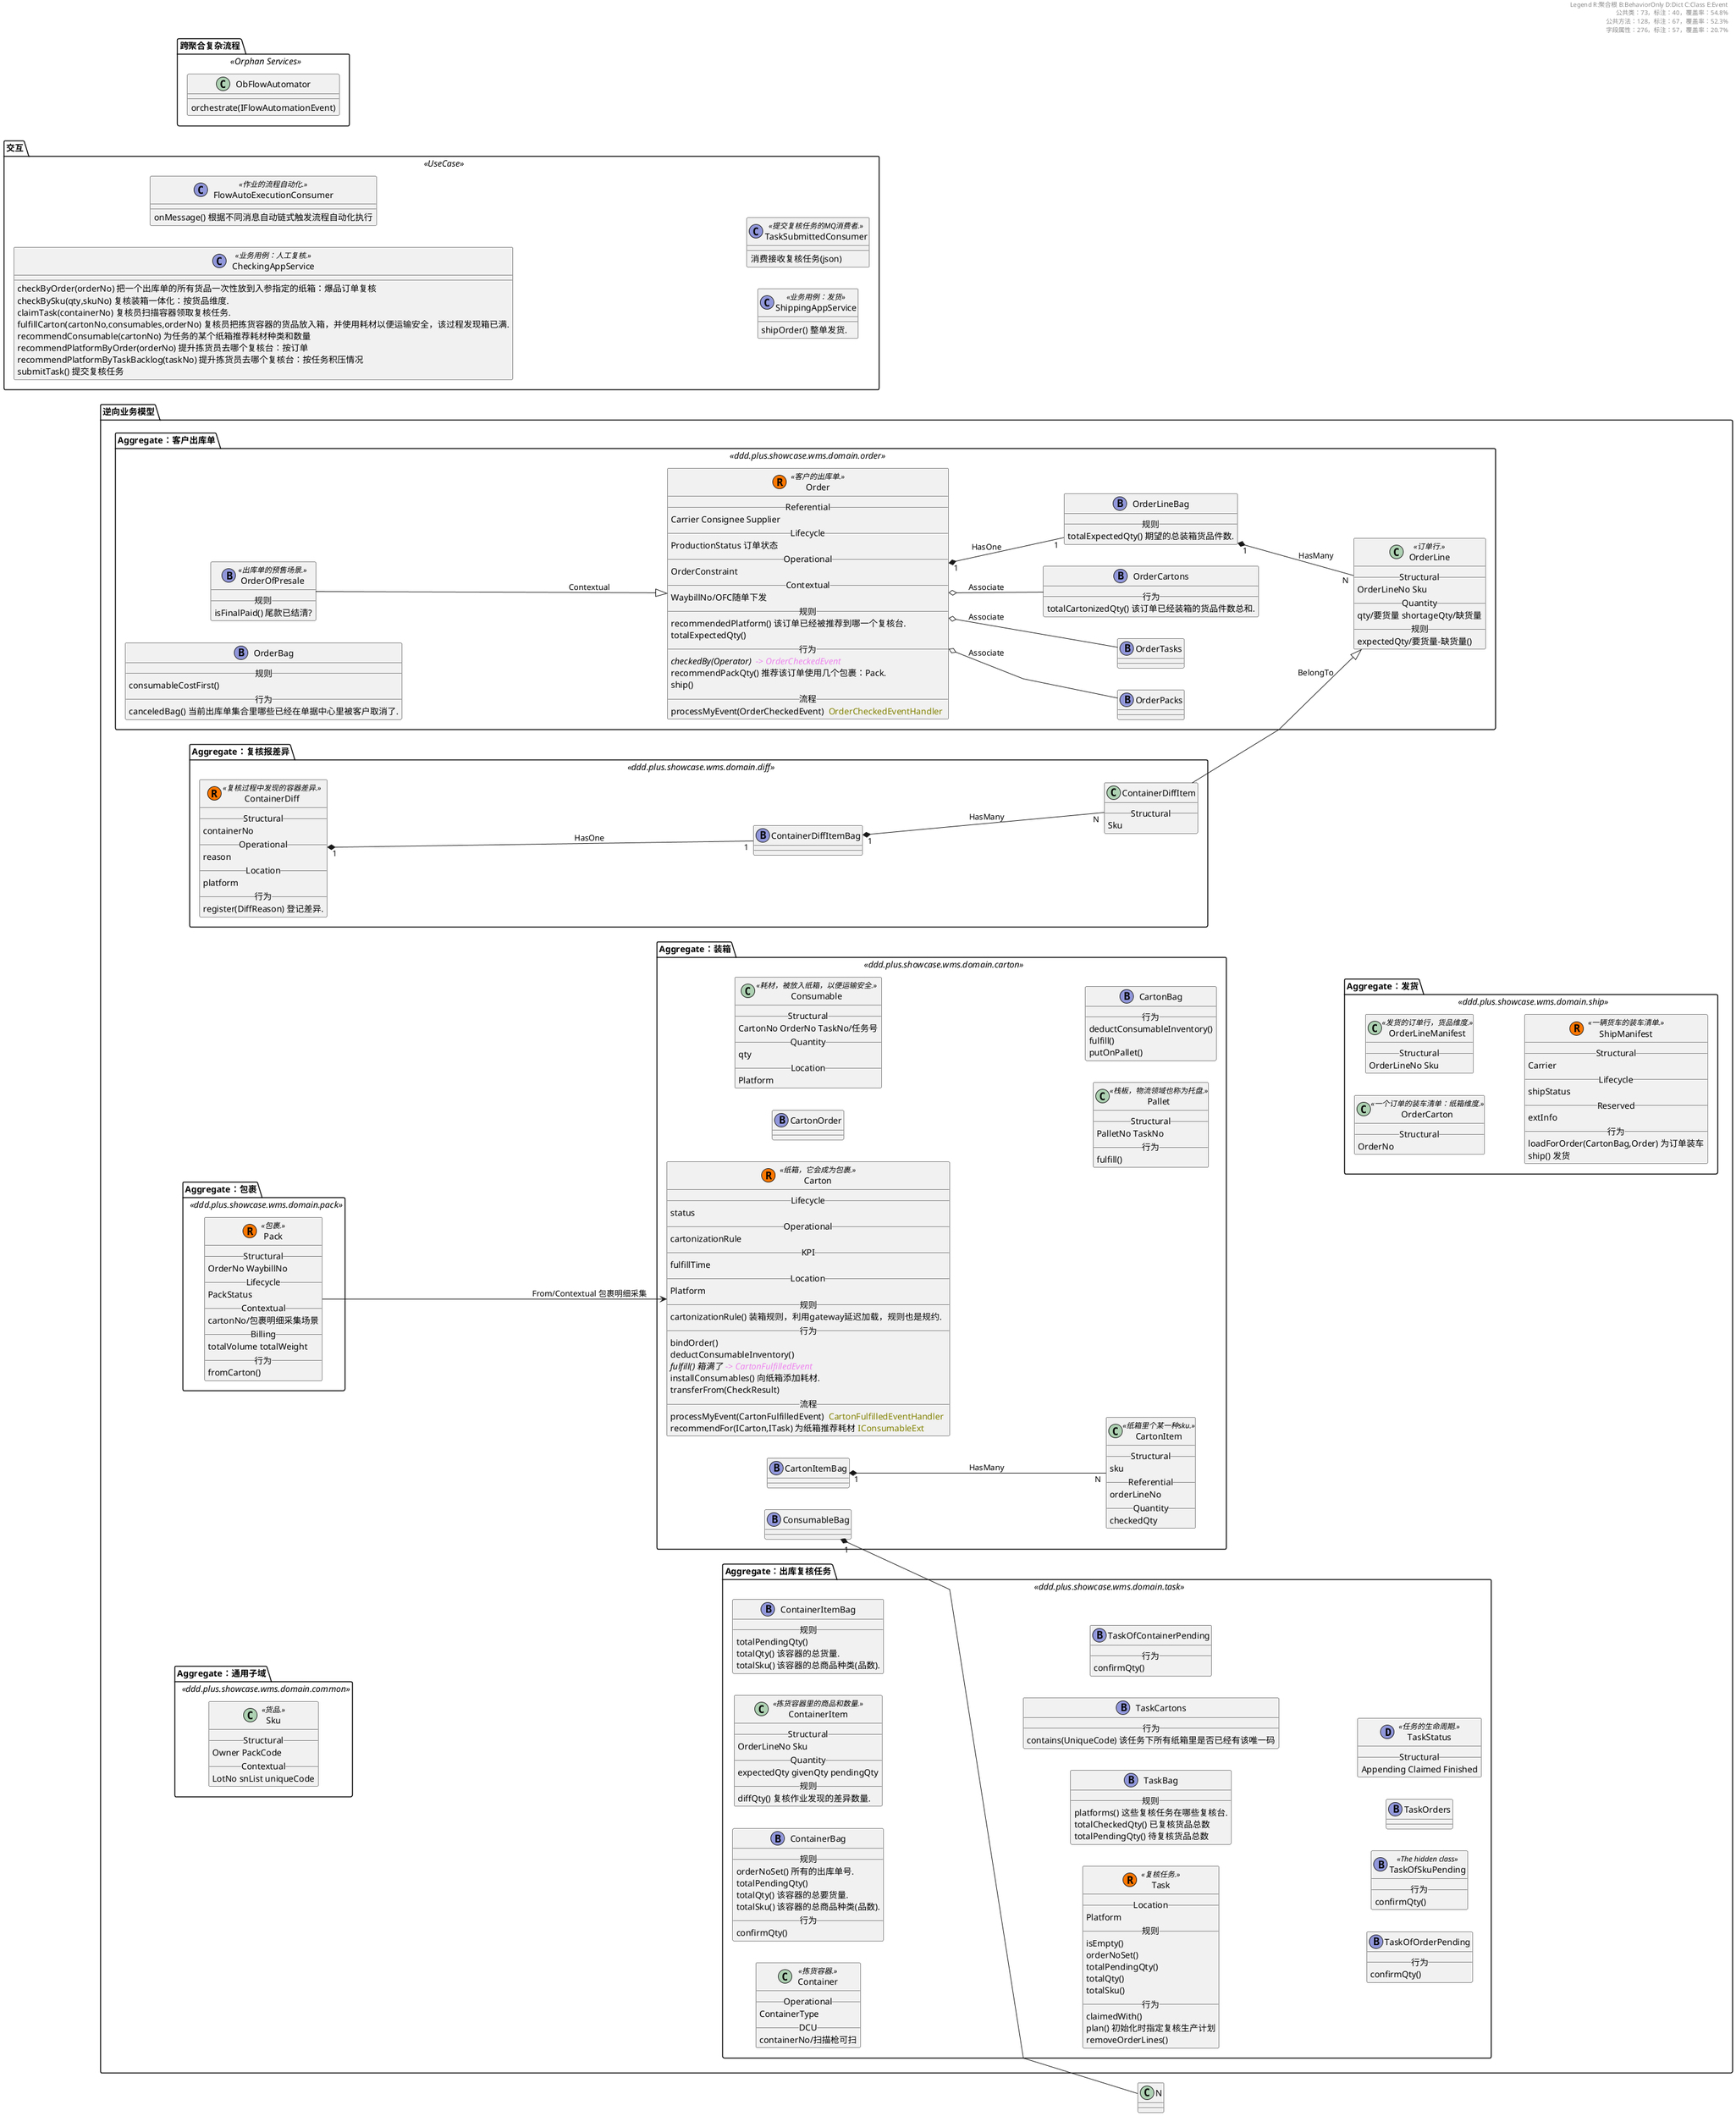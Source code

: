 @startuml

left to right direction

skinparam linetype polyline

header
Legend R:聚合根 B:BehaviorOnly D:Dict C:Class E:Event
公共类：73，标注：40，覆盖率：54.8%
公共方法：128，标注：67，覆盖率：52.3%
字段属性：276，标注：57，覆盖率：20.7%
endheader

package 逆向业务模型 {
package Aggregate：客户出库单 <<ddd.plus.showcase.wms.domain.order>> {
   class Order <<(R,#FF7700) 客户的出库单.>>  {
    __ Referential __
    {field} Carrier Consignee Supplier
    __ Lifecycle __
    {field} ProductionStatus 订单状态
    __ Operational __
    {field} OrderConstraint
    __ Contextual __
    {field} WaybillNo/OFC随单下发
    __ 规则 __
    {method} recommendedPlatform() 该订单已经被推荐到哪一个复核台.
    {method} totalExpectedQty() 
    __ 行为 __
    {abstract}  {method} checkedBy(Operator) <color:Violet> -> OrderCheckedEvent </color>
    {method} recommendPackQty() 推荐该订单使用几个包裹：Pack.
    {method} ship() 
    __ 流程 __
    {method} processMyEvent(OrderCheckedEvent)  <color:Olive>OrderCheckedEventHandler </color>
   }

   class OrderCartons <<(B,#9197DB)>>  {
    __ 行为 __
    {method} totalCartonizedQty() 该订单已经装箱的货品件数总和.
   }

   class OrderLine <<订单行.>>  {
    __ Structural __
    {field} OrderLineNo Sku
    __ Quantity __
    {field} qty/要货量 shortageQty/缺货量
    __ 规则 __
    {method} expectedQty/要货量-缺货量() 
   }

   class OrderLineBag <<(B,#9197DB)>>  {
    __ 规则 __
    {method} totalExpectedQty() 期望的总装箱货品件数.
   }

   class OrderOfPresale <<(B,#9197DB) 出库单的预售场景.>>  {
    __ 规则 __
    {method} isFinalPaid() 尾款已结清?
   }

   class OrderPacks <<(B,#9197DB)>>  {
   }

   class OrderTasks <<(B,#9197DB)>>  {
   }

   class OrderBag <<(B,#9197DB)>>  {
    __ 规则 __
    {method} consumableCostFirst() 
    __ 行为 __
    {method} canceledBag() 当前出库单集合里哪些已经在单据中心里被客户取消了.
   }

}

package Aggregate：包裹 <<ddd.plus.showcase.wms.domain.pack>> {
   class Pack <<(R,#FF7700) 包裹.>>  {
    __ Structural __
    {field} OrderNo WaybillNo
    __ Lifecycle __
    {field} PackStatus
    __ Contextual __
    {field} cartonNo/包裹明细采集场景
    __ Billing __
    {field} totalVolume totalWeight
    __ 行为 __
    {method} fromCarton() 
   }

}

package Aggregate：复核报差异 <<ddd.plus.showcase.wms.domain.diff>> {
   class ContainerDiff <<(R,#FF7700) 复核过程中发现的容器差异.>>  {
    __ Structural __
    {field} containerNo
    __ Operational __
    {field} reason
    __ Location __
    {field} platform
    __ 行为 __
    {method} register(DiffReason) 登记差异.
   }

   class ContainerDiffItem {
    __ Structural __
    {field} Sku
   }

   class ContainerDiffItemBag <<(B,#9197DB)>>  {
   }

}

package Aggregate：装箱 <<ddd.plus.showcase.wms.domain.carton>> {
   class Carton <<(R,#FF7700) 纸箱，它会成为包裹.>>  {
    __ Lifecycle __
    {field} status
    __ Operational __
    {field} cartonizationRule
    __ KPI __
    {field} fulfillTime
    __ Location __
    {field} Platform
    __ 规则 __
    {method} cartonizationRule() 装箱规则，利用gateway延迟加载，规则也是规约.
    __ 行为 __
    {method} bindOrder() 
    {method} deductConsumableInventory() 
    {abstract}  {method} fulfill() 箱满了<color:Violet> -> CartonFulfilledEvent </color>
    {method} installConsumables() 向纸箱添加耗材.
    {method} transferFrom(CheckResult) 
    __ 流程 __
    {method} processMyEvent(CartonFulfilledEvent)  <color:Olive>CartonFulfilledEventHandler </color>
    {method} recommendFor(ICarton,ITask) 为纸箱推荐耗材 <color:Olive>IConsumableExt </color>
   }

   class CartonItem <<纸箱里个某一种sku.>>  {
    __ Structural __
    {field} sku
    __ Referential __
    {field} orderLineNo
    __ Quantity __
    {field} checkedQty
   }

   class CartonItemBag <<(B,#9197DB)>>  {
   }

   class CartonOrder <<(B,#9197DB)>>  {
   }

   class Consumable <<耗材，被放入纸箱，以便运输安全.>>  {
    __ Structural __
    {field} CartonNo OrderNo TaskNo/任务号
    __ Quantity __
    {field} qty
    __ Location __
    {field} Platform
   }

   class ConsumableBag <<(B,#9197DB)>>  {
   }

   class Pallet <<栈板，物流领域也称为托盘.>>  {
    __ Structural __
    {field} PalletNo TaskNo
    __ 行为 __
    {method} fulfill() 
   }

   class CartonBag <<(B,#9197DB)>>  {
    __ 行为 __
    {method} deductConsumableInventory() 
    {method} fulfill() 
    {method} putOnPallet() 
   }

}

package Aggregate：通用子域 <<ddd.plus.showcase.wms.domain.common>> {
   class Sku <<货品.>>  {
    __ Structural __
    {field} Owner PackCode
    __ Contextual __
    {field} LotNo snList uniqueCode
   }

}

package Aggregate：出库复核任务 <<ddd.plus.showcase.wms.domain.task>> {
   class Container <<拣货容器.>>  {
    __ Operational __
    {field} ContainerType
    __ DCU __
    {field} containerNo/扫描枪可扫
   }

   class ContainerBag <<(B,#9197DB)>>  {
    __ 规则 __
    {method} orderNoSet() 所有的出库单号.
    {method} totalPendingQty() 
    {method} totalQty() 该容器的总要货量.
    {method} totalSku() 该容器的总商品种类(品数).
    __ 行为 __
    {method} confirmQty() 
   }

   class ContainerItem <<拣货容器里的商品和数量.>>  {
    __ Structural __
    {field} OrderLineNo Sku
    __ Quantity __
    {field} expectedQty givenQty pendingQty
    __ 规则 __
    {method} diffQty() 复核作业发现的差异数量.
   }

   class ContainerItemBag <<(B,#9197DB)>>  {
    __ 规则 __
    {method} totalPendingQty() 
    {method} totalQty() 该容器的总货量.
    {method} totalSku() 该容器的总商品种类(品数).
   }

   class Task <<(R,#FF7700) 复核任务.>>  {
    __ Location __
    {field} Platform
    __ 规则 __
    {method} isEmpty() 
    {method} orderNoSet() 
    {method} totalPendingQty() 
    {method} totalQty() 
    {method} totalSku() 
    __ 行为 __
    {method} claimedWith() 
    {method} plan() 初始化时指定复核生产计划
    {method} removeOrderLines() 
   }

   class TaskBag <<(B,#9197DB)>>  {
    __ 规则 __
    {method} platforms() 这些复核任务在哪些复核台.
    {method} totalCheckedQty() 已复核货品总数
    {method} totalPendingQty() 待复核货品总数
   }

   class TaskCartons <<(B,#9197DB)>>  {
    __ 行为 __
    {method} contains(UniqueCode) 该任务下所有纸箱里是否已经有该唯一码
   }

   class TaskOfContainerPending <<(B,#9197DB)>>  {
    __ 行为 __
    {method} confirmQty() 
   }

   class TaskOfOrderPending <<(B,#9197DB)>>  {
    __ 行为 __
    {method} confirmQty() 
   }

   class TaskOfSkuPending <<(B,#9197DB) The hidden class>>  {
    __ 行为 __
    {method} confirmQty() 
   }

   class TaskOrders <<(B,#9197DB)>>  {
   }

   class TaskStatus <<(D,#9197DB) 任务的生命周期.>>  {
    __ Structural __
    {field} Appending Claimed Finished
   }

}

package Aggregate：发货 <<ddd.plus.showcase.wms.domain.ship>> {
   class OrderCarton <<一个订单的装车清单：纸箱维度.>>  {
    __ Structural __
    {field} OrderNo
   }

   class OrderLineManifest <<发货的订单行，货品维度.>>  {
    __ Structural __
    {field} OrderLineNo Sku
   }

   class ShipManifest <<(R,#FF7700) 一辆货车的装车清单.>>  {
    __ Structural __
    {field} Carrier
    __ Lifecycle __
    {field} shipStatus
    __ Reserved __
    {field} extInfo
    __ 行为 __
    {method} loadForOrder(CartonBag,Order) 为订单装车
    {method} ship() 发货
   }

}

}
package 交互 <<UseCase>> {
   class CheckingAppService <<(C,#9197DB) 业务用例：人工复核.>>  {
    {method} checkByOrder(orderNo) 把一个出库单的所有货品一次性放到入参指定的纸箱：爆品订单复核
    {method} checkBySku(qty,skuNo) 复核装箱一体化：按货品维度.
    {method} claimTask(containerNo) 复核员扫描容器领取复核任务.
    {method} fulfillCarton(cartonNo,consumables,orderNo) 复核员把拣货容器的货品放入箱，并使用耗材以便运输安全，该过程发现箱已满.
    {method} recommendConsumable(cartonNo) 为任务的某个纸箱推荐耗材种类和数量
    {method} recommendPlatformByOrder(orderNo) 提升拣货员去哪个复核台：按订单
    {method} recommendPlatformByTaskBacklog(taskNo) 提升拣货员去哪个复核台：按任务积压情况
    {method} submitTask() 提交复核任务
   }

   class FlowAutoExecutionConsumer <<(C,#9197DB) 作业的流程自动化.>>  {
    {method} onMessage() 根据不同消息自动链式触发流程自动化执行
   }

   class ShippingAppService <<(C,#9197DB) 业务用例：发货>>  {
    {method} shipOrder() 整单发货.
   }

   class TaskSubmittedConsumer <<(C,#9197DB) 提交复核任务的MQ消费者.>>  {
    {method} 消费接收复核任务(json) 
   }

}

package 跨聚合复杂流程 <<Orphan Services>> {
   
   class ObFlowAutomator {
    {method} orchestrate(IFlowAutomationEvent) 
   }

   
}

Order "1" *-- "1" OrderLineBag: HasOne
Order o-- OrderPacks: Associate
Order o-- OrderTasks: Associate
Order o-- OrderCartons: Associate
OrderLineBag "1" *-- "N" OrderLine: HasMany
OrderOfPresale --|> Order: Contextual
Pack --> Carton: From/Contextual 包裹明细采集
ContainerDiff "1" *-- "1" ContainerDiffItemBag: HasOne
ContainerDiffItem --|> OrderLine: BelongTo
ContainerDiffItemBag "1" *-- "N" ContainerDiffItem: HasMany
CartonItemBag "1" *-- "N" CartonItem: HasMany
ConsumableBag "1" *-- "N"
